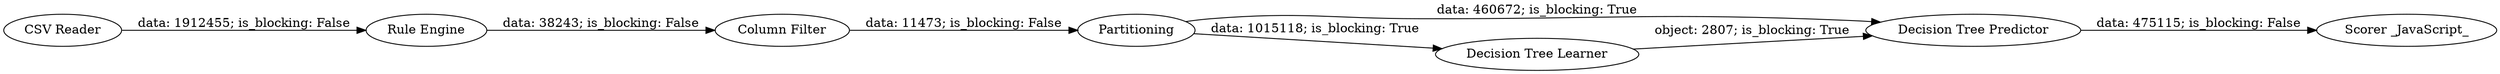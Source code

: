 digraph {
	"-7279106067410529093_1" [label="CSV Reader"]
	"-375197509714378898_6" [label=Partitioning]
	"-7279106067410529093_2" [label="Rule Engine"]
	"-375197509714378898_10" [label="Scorer _JavaScript_"]
	"-7279106067410529093_5" [label="Column Filter"]
	"-375197509714378898_9" [label="Decision Tree Predictor"]
	"-375197509714378898_8" [label="Decision Tree Learner"]
	"-375197509714378898_9" -> "-375197509714378898_10" [label="data: 475115; is_blocking: False"]
	"-7279106067410529093_5" -> "-375197509714378898_6" [label="data: 11473; is_blocking: False"]
	"-7279106067410529093_2" -> "-7279106067410529093_5" [label="data: 38243; is_blocking: False"]
	"-375197509714378898_8" -> "-375197509714378898_9" [label="object: 2807; is_blocking: True"]
	"-375197509714378898_6" -> "-375197509714378898_8" [label="data: 1015118; is_blocking: True"]
	"-7279106067410529093_1" -> "-7279106067410529093_2" [label="data: 1912455; is_blocking: False"]
	"-375197509714378898_6" -> "-375197509714378898_9" [label="data: 460672; is_blocking: True"]
	rankdir=LR
}
